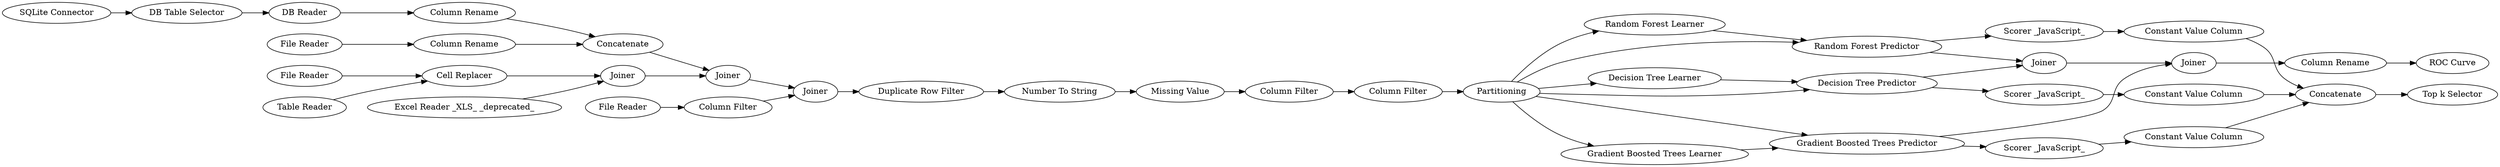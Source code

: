 digraph {
	308 -> 309
	143 -> 145
	150 -> 143
	310 -> 311
	240 -> 3
	146 -> 249
	249 -> 250
	342 -> 322
	129 -> 144
	336 -> 345
	3 -> 328
	312 -> 343
	340 -> 336
	233 -> 152
	144 -> 145
	307 -> 309
	250 -> 240
	248 -> 247
	235 -> 129
	307 -> 308
	237 -> 156
	234 -> 129
	307 -> 339
	152 -> 146
	340 -> 342
	243 -> 144
	344 -> 346
	309 -> 341
	345 -> 346
	309 -> 312
	307 -> 311
	311 -> 341
	322 -> 321
	343 -> 346
	145 -> 146
	247 -> 150
	339 -> 340
	246 -> 248
	307 -> 310
	311 -> 313
	307 -> 340
	346 -> 347
	156 -> 143
	313 -> 344
	328 -> 307
	341 -> 342
	246 [label="SQLite Connector"]
	247 [label="DB Reader"]
	307 [label=Partitioning]
	308 [label="Decision Tree Learner"]
	322 [label="Column Rename"]
	145 [label=Joiner]
	3 [label="Column Filter"]
	233 [label="File Reader"]
	313 [label="Scorer _JavaScript_"]
	339 [label="Gradient Boosted Trees Learner"]
	237 [label="File Reader"]
	341 [label=Joiner]
	343 [label="Constant Value Column"]
	156 [label="Column Rename"]
	311 [label="Random Forest Predictor"]
	344 [label="Constant Value Column"]
	328 [label="Column Filter"]
	336 [label="Scorer _JavaScript_"]
	309 [label="Decision Tree Predictor"]
	146 [label=Joiner]
	129 [label="Cell Replacer"]
	240 [label="Missing Value"]
	150 [label="Column Rename"]
	144 [label=Joiner]
	310 [label="Random Forest Learner"]
	143 [label=Concatenate]
	243 [label="Excel Reader _XLS_ _deprecated_"]
	250 [label="Number To String"]
	342 [label=Joiner]
	346 [label=Concatenate]
	321 [label="ROC Curve"]
	345 [label="Constant Value Column"]
	340 [label="Gradient Boosted Trees Predictor"]
	248 [label="DB Table Selector"]
	235 [label="File Reader"]
	312 [label="Scorer _JavaScript_"]
	249 [label="Duplicate Row Filter"]
	152 [label="Column Filter"]
	234 [label="Table Reader"]
	347 [label="Top k Selector"]
	rankdir=LR
}
